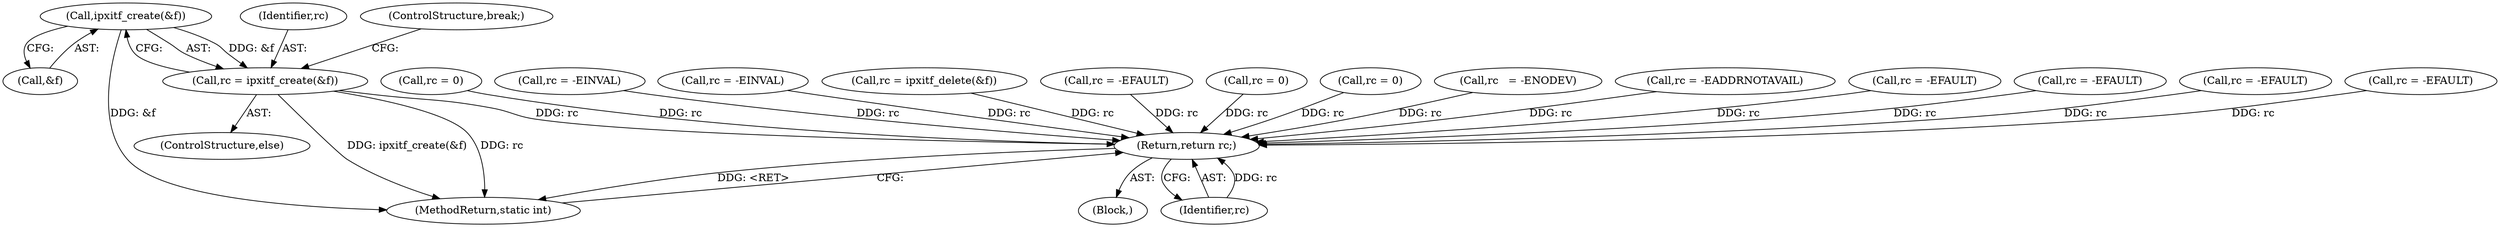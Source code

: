 digraph "0_linux_ee0d8d8482345ff97a75a7d747efc309f13b0d80@API" {
"1000203" [label="(Call,ipxitf_create(&f))"];
"1000201" [label="(Call,rc = ipxitf_create(&f))"];
"1000341" [label="(Return,return rc;)"];
"1000204" [label="(Call,&f)"];
"1000335" [label="(Call,rc = 0)"];
"1000138" [label="(Call,rc = -EINVAL)"];
"1000105" [label="(Call,rc = -EINVAL)"];
"1000343" [label="(MethodReturn,static int)"];
"1000203" [label="(Call,ipxitf_create(&f))"];
"1000195" [label="(Call,rc = ipxitf_delete(&f))"];
"1000202" [label="(Identifier,rc)"];
"1000201" [label="(Call,rc = ipxitf_create(&f))"];
"1000297" [label="(Call,rc = -EFAULT)"];
"1000342" [label="(Identifier,rc)"];
"1000316" [label="(Call,rc = 0)"];
"1000287" [label="(Call,rc = 0)"];
"1000200" [label="(ControlStructure,else)"];
"1000240" [label="(Call,rc   = -ENODEV)"];
"1000103" [label="(Block,)"];
"1000256" [label="(Call,rc = -EADDRNOTAVAIL)"];
"1000324" [label="(Call,rc = -EFAULT)"];
"1000341" [label="(Return,return rc;)"];
"1000206" [label="(ControlStructure,break;)"];
"1000305" [label="(Call,rc = -EFAULT)"];
"1000118" [label="(Call,rc = -EFAULT)"];
"1000212" [label="(Call,rc = -EFAULT)"];
"1000203" -> "1000201"  [label="AST: "];
"1000203" -> "1000204"  [label="CFG: "];
"1000204" -> "1000203"  [label="AST: "];
"1000201" -> "1000203"  [label="CFG: "];
"1000203" -> "1000343"  [label="DDG: &f"];
"1000203" -> "1000201"  [label="DDG: &f"];
"1000201" -> "1000200"  [label="AST: "];
"1000202" -> "1000201"  [label="AST: "];
"1000206" -> "1000201"  [label="CFG: "];
"1000201" -> "1000343"  [label="DDG: ipxitf_create(&f)"];
"1000201" -> "1000343"  [label="DDG: rc"];
"1000201" -> "1000341"  [label="DDG: rc"];
"1000341" -> "1000103"  [label="AST: "];
"1000341" -> "1000342"  [label="CFG: "];
"1000342" -> "1000341"  [label="AST: "];
"1000343" -> "1000341"  [label="CFG: "];
"1000341" -> "1000343"  [label="DDG: <RET>"];
"1000342" -> "1000341"  [label="DDG: rc"];
"1000297" -> "1000341"  [label="DDG: rc"];
"1000335" -> "1000341"  [label="DDG: rc"];
"1000138" -> "1000341"  [label="DDG: rc"];
"1000305" -> "1000341"  [label="DDG: rc"];
"1000287" -> "1000341"  [label="DDG: rc"];
"1000256" -> "1000341"  [label="DDG: rc"];
"1000118" -> "1000341"  [label="DDG: rc"];
"1000105" -> "1000341"  [label="DDG: rc"];
"1000212" -> "1000341"  [label="DDG: rc"];
"1000324" -> "1000341"  [label="DDG: rc"];
"1000195" -> "1000341"  [label="DDG: rc"];
"1000240" -> "1000341"  [label="DDG: rc"];
"1000316" -> "1000341"  [label="DDG: rc"];
}
